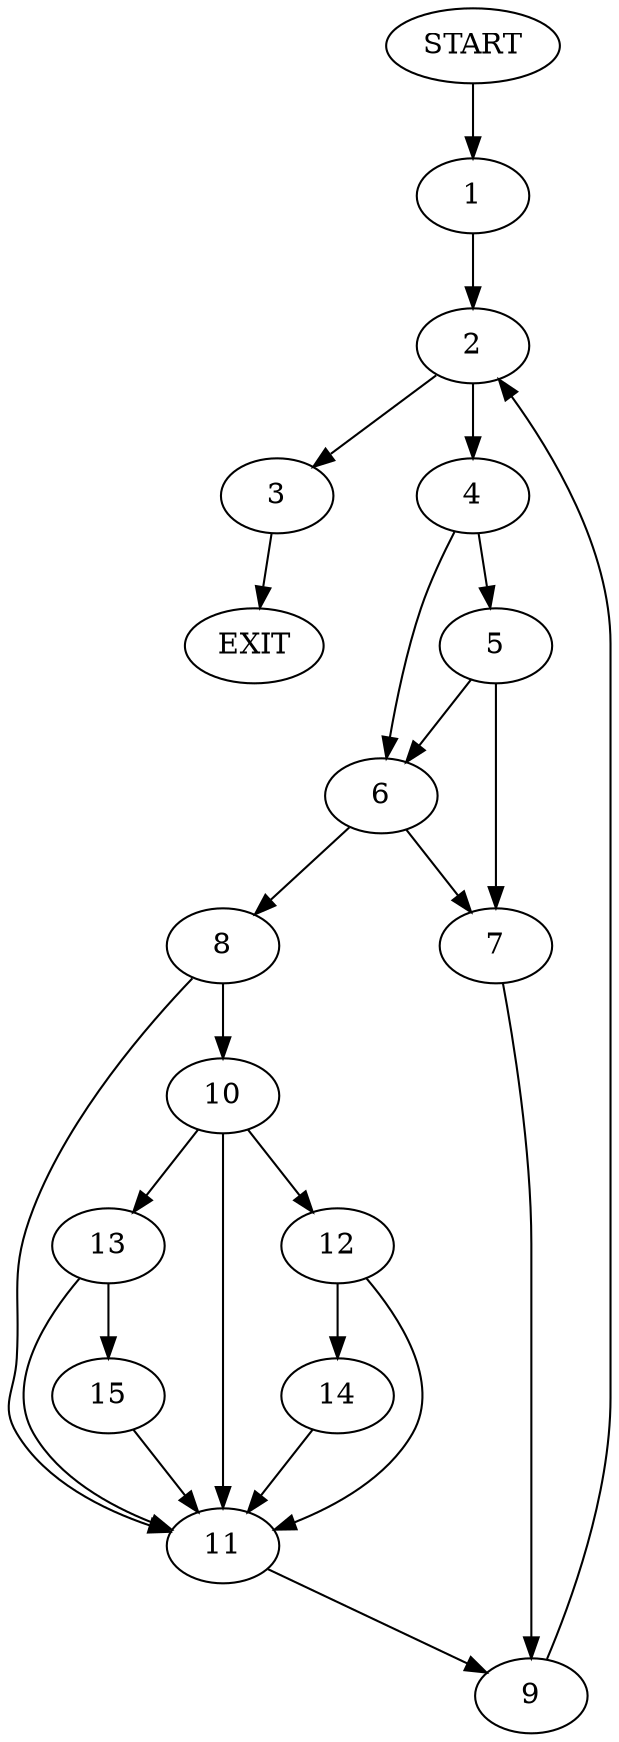 digraph {
0 [label="START"]
16 [label="EXIT"]
0 -> 1
1 -> 2
2 -> 3
2 -> 4
3 -> 16
4 -> 5
4 -> 6
6 -> 7
6 -> 8
5 -> 7
5 -> 6
7 -> 9
8 -> 10
8 -> 11
11 -> 9
10 -> 12
10 -> 13
10 -> 11
12 -> 14
12 -> 11
13 -> 15
13 -> 11
15 -> 11
14 -> 11
9 -> 2
}
